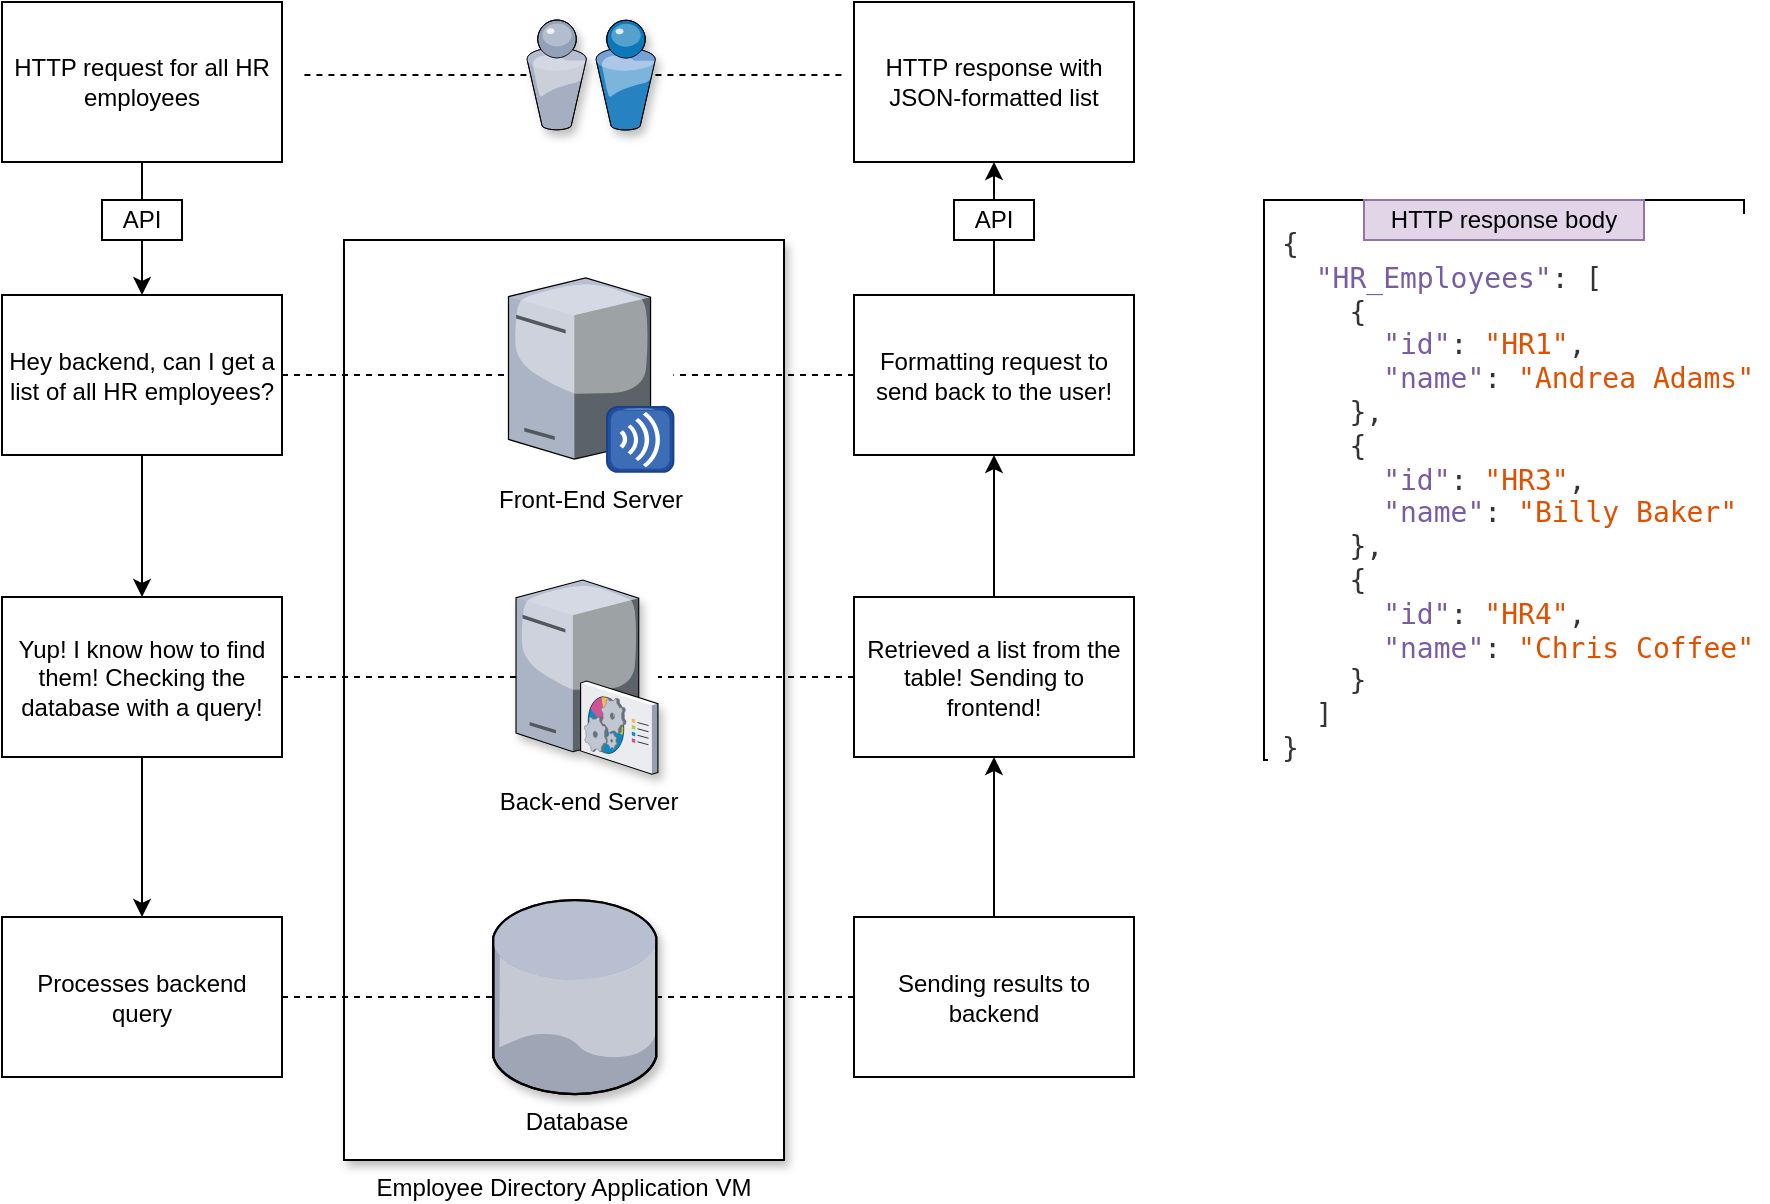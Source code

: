 <mxfile version="12.7.9" type="device"><diagram name="Page-1" id="822b0af5-4adb-64df-f703-e8dfc1f81529"><mxGraphModel dx="1422" dy="751" grid="1" gridSize="10" guides="1" tooltips="1" connect="1" arrows="1" fold="1" page="1" pageScale="1" pageWidth="1100" pageHeight="850" background="#ffffff" math="0" shadow="0"><root><mxCell id="0"/><mxCell id="1" parent="0"/><mxCell id="7e7BQ_-c0STVDyYA_Ri2-6" value="Employee Directory Application VM" style="rounded=0;whiteSpace=wrap;html=1;shadow=1;strokeColor=#000000;fillColor=#ffffff;labelPosition=center;verticalLabelPosition=bottom;align=center;verticalAlign=top;" parent="1" vertex="1"><mxGeometry x="280" y="230" width="220" height="460" as="geometry"/></mxCell><mxCell id="nQY1C6gVlU-Ghdkp5Kld-27" style="edgeStyle=orthogonalEdgeStyle;rounded=0;orthogonalLoop=1;jettySize=auto;html=1;startArrow=none;startFill=0;endArrow=none;endFill=0;strokeColor=#000000;dashed=1;" edge="1" parent="1" source="qooCzj0sSRNJPpl9ZEZt-1"><mxGeometry relative="1" as="geometry"><mxPoint x="530" y="147.5" as="targetPoint"/></mxGeometry></mxCell><mxCell id="nQY1C6gVlU-Ghdkp5Kld-28" style="edgeStyle=orthogonalEdgeStyle;rounded=0;orthogonalLoop=1;jettySize=auto;html=1;dashed=1;startArrow=none;startFill=0;endArrow=none;endFill=0;strokeColor=#000000;" edge="1" parent="1" source="qooCzj0sSRNJPpl9ZEZt-1"><mxGeometry relative="1" as="geometry"><mxPoint x="260" y="147.5" as="targetPoint"/></mxGeometry></mxCell><mxCell id="qooCzj0sSRNJPpl9ZEZt-1" value="" style="verticalLabelPosition=top;aspect=fixed;html=1;verticalAlign=bottom;strokeColor=none;align=center;outlineConnect=0;shape=mxgraph.citrix.users;shadow=1;labelPosition=center;" parent="1" vertex="1"><mxGeometry x="371.22" y="120" width="64.5" height="55" as="geometry"/></mxCell><mxCell id="qooCzj0sSRNJPpl9ZEZt-14" value="Database" style="verticalLabelPosition=bottom;aspect=fixed;html=1;verticalAlign=top;strokeColor=none;align=center;outlineConnect=0;shape=mxgraph.citrix.database;shadow=1;fontFamily=Helvetica;fontSize=12;fontColor=#000000;fillColor=#ffffff;" parent="1" vertex="1"><mxGeometry x="354.55" y="560" width="82.45" height="97" as="geometry"/></mxCell><mxCell id="qooCzj0sSRNJPpl9ZEZt-16" value="Back-end Server" style="verticalLabelPosition=bottom;aspect=fixed;html=1;verticalAlign=top;strokeColor=none;align=center;outlineConnect=0;shape=mxgraph.citrix.command_center;shadow=1;fontFamily=Helvetica;fontSize=12;fontColor=#000000;fillColor=#ffffff;" parent="1" vertex="1"><mxGeometry x="366" y="400" width="71" height="97" as="geometry"/></mxCell><mxCell id="iFfxKbLt2-G836pS57oZ-4" value="Front-End Server" style="verticalLabelPosition=bottom;aspect=fixed;html=1;verticalAlign=top;strokeColor=none;align=center;outlineConnect=0;shape=mxgraph.citrix.merchandising_server;fontFamily=Helvetica;fontSize=12;fontColor=#000000;fillColor=#ffffff;" parent="1" vertex="1"><mxGeometry x="362.25" y="249" width="82.45" height="97" as="geometry"/></mxCell><mxCell id="nQY1C6gVlU-Ghdkp5Kld-5" style="edgeStyle=orthogonalEdgeStyle;rounded=0;orthogonalLoop=1;jettySize=auto;html=1;strokeColor=#000000;dashed=1;endArrow=none;endFill=0;" edge="1" parent="1" source="nQY1C6gVlU-Ghdkp5Kld-4" target="iFfxKbLt2-G836pS57oZ-4"><mxGeometry relative="1" as="geometry"/></mxCell><mxCell id="nQY1C6gVlU-Ghdkp5Kld-9" style="edgeStyle=orthogonalEdgeStyle;rounded=0;orthogonalLoop=1;jettySize=auto;html=1;entryX=0.5;entryY=0;entryDx=0;entryDy=0;" edge="1" parent="1" source="nQY1C6gVlU-Ghdkp5Kld-4" target="nQY1C6gVlU-Ghdkp5Kld-6"><mxGeometry relative="1" as="geometry"/></mxCell><mxCell id="nQY1C6gVlU-Ghdkp5Kld-4" value="Hey backend, can I get a list of all HR employees?" style="text;html=1;strokeColor=#000000;fillColor=#ffffff;align=center;verticalAlign=middle;whiteSpace=wrap;rounded=0;" vertex="1" parent="1"><mxGeometry x="109" y="257.5" width="140" height="80" as="geometry"/></mxCell><mxCell id="nQY1C6gVlU-Ghdkp5Kld-8" value="" style="edgeStyle=orthogonalEdgeStyle;rounded=0;orthogonalLoop=1;jettySize=auto;html=1;" edge="1" parent="1" source="nQY1C6gVlU-Ghdkp5Kld-6" target="nQY1C6gVlU-Ghdkp5Kld-7"><mxGeometry relative="1" as="geometry"/></mxCell><mxCell id="nQY1C6gVlU-Ghdkp5Kld-10" style="edgeStyle=orthogonalEdgeStyle;rounded=0;orthogonalLoop=1;jettySize=auto;html=1;dashed=1;endArrow=none;endFill=0;" edge="1" parent="1" source="nQY1C6gVlU-Ghdkp5Kld-6" target="qooCzj0sSRNJPpl9ZEZt-16"><mxGeometry relative="1" as="geometry"/></mxCell><mxCell id="nQY1C6gVlU-Ghdkp5Kld-6" value="Yup! I know how to find them! Checking the database with a query!" style="text;html=1;strokeColor=#000000;fillColor=#ffffff;align=center;verticalAlign=middle;whiteSpace=wrap;rounded=0;" vertex="1" parent="1"><mxGeometry x="109" y="408.5" width="140" height="80" as="geometry"/></mxCell><mxCell id="nQY1C6gVlU-Ghdkp5Kld-11" style="edgeStyle=orthogonalEdgeStyle;rounded=0;orthogonalLoop=1;jettySize=auto;html=1;startArrow=none;startFill=0;endArrow=none;endFill=0;dashed=1;" edge="1" parent="1" source="nQY1C6gVlU-Ghdkp5Kld-7" target="qooCzj0sSRNJPpl9ZEZt-14"><mxGeometry relative="1" as="geometry"/></mxCell><mxCell id="nQY1C6gVlU-Ghdkp5Kld-7" value="Processes backend query" style="text;html=1;strokeColor=#000000;fillColor=#ffffff;align=center;verticalAlign=middle;whiteSpace=wrap;rounded=0;" vertex="1" parent="1"><mxGeometry x="109" y="568.5" width="140" height="80" as="geometry"/></mxCell><mxCell id="nQY1C6gVlU-Ghdkp5Kld-12" style="edgeStyle=orthogonalEdgeStyle;rounded=0;orthogonalLoop=1;jettySize=auto;html=1;entryX=0.5;entryY=0;entryDx=0;entryDy=0;endArrow=none;endFill=0;startArrow=classic;startFill=1;" edge="1" parent="1" source="nQY1C6gVlU-Ghdkp5Kld-13" target="nQY1C6gVlU-Ghdkp5Kld-15"><mxGeometry relative="1" as="geometry"/></mxCell><mxCell id="nQY1C6gVlU-Ghdkp5Kld-19" style="edgeStyle=orthogonalEdgeStyle;rounded=0;orthogonalLoop=1;jettySize=auto;html=1;startArrow=none;startFill=0;endArrow=none;endFill=0;dashed=1;" edge="1" parent="1" source="nQY1C6gVlU-Ghdkp5Kld-13" target="iFfxKbLt2-G836pS57oZ-4"><mxGeometry relative="1" as="geometry"/></mxCell><mxCell id="nQY1C6gVlU-Ghdkp5Kld-24" style="edgeStyle=orthogonalEdgeStyle;rounded=0;orthogonalLoop=1;jettySize=auto;html=1;entryX=0.5;entryY=1;entryDx=0;entryDy=0;startArrow=none;startFill=0;endArrow=classic;endFill=1;strokeColor=#000000;" edge="1" parent="1" source="nQY1C6gVlU-Ghdkp5Kld-13" target="nQY1C6gVlU-Ghdkp5Kld-22"><mxGeometry relative="1" as="geometry"/></mxCell><mxCell id="nQY1C6gVlU-Ghdkp5Kld-13" value="Formatting request to send back to the user!" style="text;html=1;strokeColor=#000000;fillColor=#ffffff;align=center;verticalAlign=middle;whiteSpace=wrap;rounded=0;" vertex="1" parent="1"><mxGeometry x="535" y="257.5" width="140" height="80" as="geometry"/></mxCell><mxCell id="nQY1C6gVlU-Ghdkp5Kld-14" value="" style="edgeStyle=orthogonalEdgeStyle;rounded=0;orthogonalLoop=1;jettySize=auto;html=1;endArrow=none;endFill=0;startArrow=classic;startFill=1;" edge="1" parent="1" source="nQY1C6gVlU-Ghdkp5Kld-15" target="nQY1C6gVlU-Ghdkp5Kld-16"><mxGeometry relative="1" as="geometry"/></mxCell><mxCell id="nQY1C6gVlU-Ghdkp5Kld-18" style="edgeStyle=orthogonalEdgeStyle;rounded=0;orthogonalLoop=1;jettySize=auto;html=1;startArrow=none;startFill=0;endArrow=none;endFill=0;dashed=1;" edge="1" parent="1" source="nQY1C6gVlU-Ghdkp5Kld-15" target="qooCzj0sSRNJPpl9ZEZt-16"><mxGeometry relative="1" as="geometry"/></mxCell><mxCell id="nQY1C6gVlU-Ghdkp5Kld-15" value="Retrieved a list from the table! Sending to frontend!" style="text;html=1;strokeColor=#000000;fillColor=#ffffff;align=center;verticalAlign=middle;whiteSpace=wrap;rounded=0;" vertex="1" parent="1"><mxGeometry x="535" y="408.5" width="140" height="80" as="geometry"/></mxCell><mxCell id="nQY1C6gVlU-Ghdkp5Kld-17" style="edgeStyle=orthogonalEdgeStyle;rounded=0;orthogonalLoop=1;jettySize=auto;html=1;startArrow=none;startFill=0;endArrow=none;endFill=0;dashed=1;" edge="1" parent="1" source="nQY1C6gVlU-Ghdkp5Kld-16" target="qooCzj0sSRNJPpl9ZEZt-14"><mxGeometry relative="1" as="geometry"/></mxCell><mxCell id="nQY1C6gVlU-Ghdkp5Kld-16" value="Sending results to backend" style="text;html=1;strokeColor=#000000;fillColor=#ffffff;align=center;verticalAlign=middle;whiteSpace=wrap;rounded=0;" vertex="1" parent="1"><mxGeometry x="535" y="568.5" width="140" height="80" as="geometry"/></mxCell><mxCell id="nQY1C6gVlU-Ghdkp5Kld-22" value="HTTP response with JSON-formatted list" style="text;html=1;strokeColor=#000000;fillColor=#ffffff;align=center;verticalAlign=middle;whiteSpace=wrap;rounded=0;" vertex="1" parent="1"><mxGeometry x="535" y="111" width="140" height="80" as="geometry"/></mxCell><mxCell id="nQY1C6gVlU-Ghdkp5Kld-26" style="edgeStyle=orthogonalEdgeStyle;rounded=0;orthogonalLoop=1;jettySize=auto;html=1;entryX=0.5;entryY=0;entryDx=0;entryDy=0;startArrow=none;startFill=0;endArrow=classic;endFill=1;strokeColor=#000000;" edge="1" parent="1" source="nQY1C6gVlU-Ghdkp5Kld-25" target="nQY1C6gVlU-Ghdkp5Kld-4"><mxGeometry relative="1" as="geometry"/></mxCell><mxCell id="nQY1C6gVlU-Ghdkp5Kld-25" value="HTTP request for all HR employees" style="text;html=1;strokeColor=#000000;fillColor=#ffffff;align=center;verticalAlign=middle;whiteSpace=wrap;rounded=0;" vertex="1" parent="1"><mxGeometry x="109" y="111" width="140" height="80" as="geometry"/></mxCell><mxCell id="nQY1C6gVlU-Ghdkp5Kld-32" value="API" style="rounded=0;whiteSpace=wrap;html=1;strokeColor=#000000;fillColor=#ffffff;" vertex="1" parent="1"><mxGeometry x="159" y="210" width="40" height="20" as="geometry"/></mxCell><mxCell id="nQY1C6gVlU-Ghdkp5Kld-33" value="API" style="rounded=0;whiteSpace=wrap;html=1;strokeColor=#000000;fillColor=#ffffff;" vertex="1" parent="1"><mxGeometry x="585" y="210" width="40" height="20" as="geometry"/></mxCell><mxCell id="nQY1C6gVlU-Ghdkp5Kld-36" value="" style="group" vertex="1" connectable="0" parent="1"><mxGeometry x="740" y="210" width="240" height="280" as="geometry"/></mxCell><mxCell id="nQY1C6gVlU-Ghdkp5Kld-2" value="&lt;pre style=&quot;box-sizing: border-box ; font-family: , &amp;#34;menlo&amp;#34; , &amp;#34;monaco&amp;#34; , &amp;#34;consolas&amp;#34; , &amp;#34;liberation mono&amp;#34; , &amp;#34;courier new&amp;#34; , monospace ; font-size: 14px ; margin-top: 0px ; margin-bottom: 1rem ; overflow: auto ; color: rgb(51 , 51 , 51) ; background: white ; padding: 0.5em&quot;&gt;&lt;code style=&quot;box-sizing: border-box ; font-family: , &amp;#34;menlo&amp;#34; , &amp;#34;monaco&amp;#34; , &amp;#34;consolas&amp;#34; , &amp;#34;liberation mono&amp;#34; , &amp;#34;courier new&amp;#34; , monospace ; font-size: inherit ; color: inherit ; word-break: normal&quot;&gt;{&lt;br/&gt;  &lt;span style=&quot;box-sizing: border-box ; color: rgb(121 , 93 , 163)&quot;&gt;&quot;HR_Employees&quot;&lt;/span&gt;: [&lt;br/&gt;    {&lt;br/&gt;      &lt;span style=&quot;box-sizing: border-box ; color: rgb(121 , 93 , 163)&quot;&gt;&quot;id&quot;&lt;/span&gt;: &lt;span style=&quot;box-sizing: border-box ; color: rgb(223 , 80 , 0)&quot;&gt;&quot;HR1&quot;&lt;/span&gt;,&lt;br/&gt;      &lt;span style=&quot;box-sizing: border-box ; color: rgb(121 , 93 , 163)&quot;&gt;&quot;name&quot;&lt;/span&gt;: &lt;span style=&quot;box-sizing: border-box ; color: rgb(223 , 80 , 0)&quot;&gt;&quot;Andrea Adams&quot;&lt;/span&gt;&lt;br/&gt;    },&lt;br/&gt;    {&lt;br/&gt;      &lt;span style=&quot;box-sizing: border-box ; color: rgb(121 , 93 , 163)&quot;&gt;&quot;id&quot;&lt;/span&gt;: &lt;span style=&quot;box-sizing: border-box ; color: rgb(223 , 80 , 0)&quot;&gt;&quot;HR3&quot;&lt;/span&gt;,&lt;br/&gt;      &lt;span style=&quot;box-sizing: border-box ; color: rgb(121 , 93 , 163)&quot;&gt;&quot;name&quot;&lt;/span&gt;: &lt;span style=&quot;box-sizing: border-box ; color: rgb(223 , 80 , 0)&quot;&gt;&quot;Billy Baker&quot;&lt;/span&gt;&lt;br/&gt;    },&lt;br/&gt;    {&lt;br/&gt;      &lt;span style=&quot;box-sizing: border-box ; color: rgb(121 , 93 , 163)&quot;&gt;&quot;id&quot;&lt;/span&gt;: &lt;span style=&quot;box-sizing: border-box ; color: rgb(223 , 80 , 0)&quot;&gt;&quot;HR4&quot;&lt;/span&gt;,&lt;br/&gt;      &lt;span style=&quot;box-sizing: border-box ; color: rgb(121 , 93 , 163)&quot;&gt;&quot;name&quot;&lt;/span&gt;: &lt;span style=&quot;box-sizing: border-box ; color: rgb(223 , 80 , 0)&quot;&gt;&quot;Chris Coffee&quot;&lt;/span&gt;&lt;br/&gt;    }&lt;br/&gt;  ]&lt;br/&gt;}&lt;/code&gt;&lt;/pre&gt;" style="text;html=1;strokeColor=#000000;fillColor=#ffffff;" vertex="1" parent="nQY1C6gVlU-Ghdkp5Kld-36"><mxGeometry width="240" height="280" as="geometry"/></mxCell><mxCell id="nQY1C6gVlU-Ghdkp5Kld-35" value="HTTP response body" style="text;html=1;strokeColor=#9673a6;fillColor=#e1d5e7;align=center;verticalAlign=middle;whiteSpace=wrap;rounded=0;" vertex="1" parent="nQY1C6gVlU-Ghdkp5Kld-36"><mxGeometry x="50" width="140" height="20" as="geometry"/></mxCell></root></mxGraphModel></diagram></mxfile>